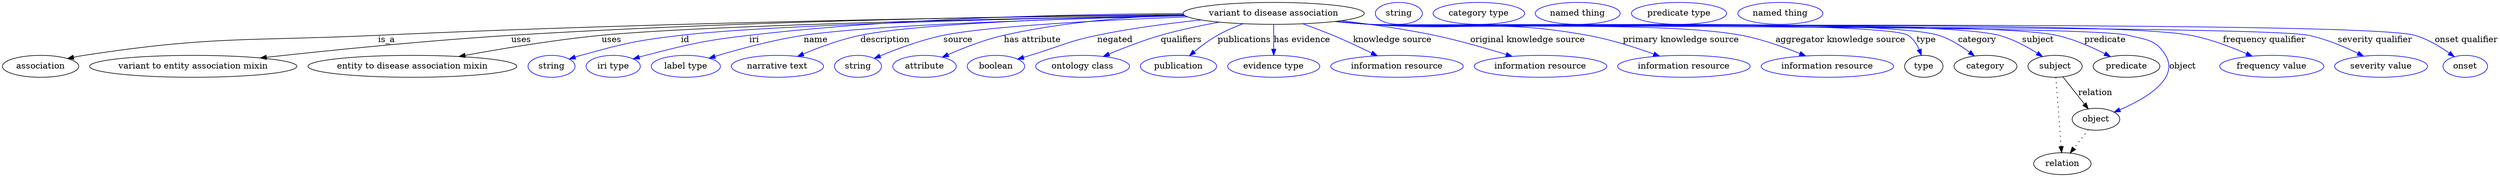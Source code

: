 digraph {
	graph [bb="0,0,4084.4,283"];
	node [label="\N"];
	"variant to disease association"	[height=0.5,
		label="variant to disease association",
		pos="2079.4,265",
		width=4.1163];
	association	[height=0.5,
		pos="62.394,178",
		width=1.7332];
	"variant to disease association" -> association	[label=is_a,
		lp="629.39,221.5",
		pos="e,106.48,190.76 1932.3,262.65 1668.4,259.73 1097,251.23 615.39,229 400.9,219.1 345.65,228.45 133.39,196 127.91,195.16 122.23,194.11 \
116.58,192.95"];
	"variant to entity association mixin"	[height=0.5,
		pos="312.39,178",
		width=4.7121];
	"variant to disease association" -> "variant to entity association mixin"	[label=uses,
		lp="849.89,221.5",
		pos="e,422.25,191.72 1932,263.08 1698.7,260.9 1230,253.57 833.39,229 695.57,220.46 537.77,204.44 432.29,192.83"];
	"entity to disease association mixin"	[height=0.5,
		pos="671.39,178",
		width=4.7482];
	"variant to disease association" -> "entity to disease association mixin"	[label=uses,
		lp="996.89,221.5",
		pos="e,747.55,194.13 1933.7,261.69 1678.5,257.25 1160.8,246.4 980.39,229 904.69,221.7 819.4,207.44 757.64,196.01"];
	id	[color=blue,
		height=0.5,
		label=string,
		pos="898.39,178",
		width=1.0652];
	"variant to disease association" -> id	[color=blue,
		label=id,
		lp="1117.4,221.5",
		pos="e,927.37,190.01 1933.8,261.64 1703.4,257.42 1265.2,247.25 1110.4,229 1036.6,220.3 1018.1,215.79 946.39,196 943.28,195.14 940.08,\
194.18 936.89,193.17",
		style=solid];
	iri	[color=blue,
		height=0.5,
		label="iri type",
		pos="999.39,178",
		width=1.2277];
	"variant to disease association" -> iri	[color=blue,
		label=iri,
		lp="1229.4,221.5",
		pos="e,1032.3,190.21 1931.2,264.78 1759.8,264.1 1469.2,258.08 1221.4,229 1145.4,220.08 1126.5,215.05 1052.4,196 1049,195.13 1045.5,194.17 \
1042.1,193.16",
		style=solid];
	name	[color=blue,
		height=0.5,
		label="label type",
		pos="1118.4,178",
		width=1.5707];
	"variant to disease association" -> name	[color=blue,
		label=name,
		lp="1330.4,221.5",
		pos="e,1156.5,191.46 1934.7,261.03 1746.1,256.52 1426.6,246.58 1310.4,229 1260.5,221.46 1204.9,206.19 1166.4,194.5",
		style=solid];
	description	[color=blue,
		height=0.5,
		label="narrative text",
		pos="1268.4,178",
		width=2.0943];
	"variant to disease association" -> description	[color=blue,
		label=description,
		lp="1443.9,221.5",
		pos="e,1301.1,194.32 1933.8,261.61 1766.1,257.94 1501,249.12 1403.4,229 1371.2,222.37 1336.5,209.38 1310.4,198.3",
		style=solid];
	source	[color=blue,
		height=0.5,
		label=string,
		pos="1400.4,178",
		width=1.0652];
	"variant to disease association" -> source	[color=blue,
		label=source,
		lp="1562.4,221.5",
		pos="e,1427,191.19 1938.4,259.39 1804.1,254.18 1611.9,244.37 1538.4,229 1502.7,221.55 1463.9,206.83 1436.5,195.28",
		style=solid];
	"has attribute"	[color=blue,
		height=0.5,
		label=attribute,
		pos="1508.4,178",
		width=1.4443];
	"variant to disease association" -> "has attribute"	[color=blue,
		label="has attribute",
		lp="1684.4,221.5",
		pos="e,1537.3,193.03 1932,263 1845.2,259.78 1734,251.05 1637.4,229 1605.8,221.8 1571.7,208.32 1546.5,197.17",
		style=solid];
	negated	[color=blue,
		height=0.5,
		label=boolean,
		pos="1625.4,178",
		width=1.2999];
	"variant to disease association" -> negated	[color=blue,
		label=negated,
		lp="1819.4,221.5",
		pos="e,1660.6,189.93 1960.5,254.23 1908,248.72 1845.8,240.58 1790.4,229 1740.4,218.56 1729.2,210.87 1680.4,196 1677.1,194.99 1673.7,193.95 \
1670.2,192.9",
		style=solid];
	qualifiers	[color=blue,
		height=0.5,
		label="ontology class",
		pos="1766.4,178",
		width=2.1304];
	"variant to disease association" -> qualifiers	[color=blue,
		label=qualifiers,
		lp="1927.9,221.5",
		pos="e,1800.3,194.24 1990.2,250.57 1959.5,245.04 1925.2,237.84 1894.4,229 1865.5,220.71 1834.1,208.5 1809.7,198.21",
		style=solid];
	publications	[color=blue,
		height=0.5,
		label=publication,
		pos="1923.4,178",
		width=1.7332];
	"variant to disease association" -> publications	[color=blue,
		label=publications,
		lp="2031.4,221.5",
		pos="e,1941.4,195.45 2029,247.93 2015.1,242.68 2000.3,236.3 1987.4,229 1974,221.42 1960.3,211.19 1949.1,201.95",
		style=solid];
	"has evidence"	[color=blue,
		height=0.5,
		label="evidence type",
		pos="2079.4,178",
		width=2.0943];
	"variant to disease association" -> "has evidence"	[color=blue,
		label="has evidence",
		lp="2125.9,221.5",
		pos="e,2079.4,196.18 2079.4,246.8 2079.4,235.16 2079.4,219.55 2079.4,206.24",
		style=solid];
	"knowledge source"	[color=blue,
		height=0.5,
		label="information resource",
		pos="2281.4,178",
		width=3.015];
	"variant to disease association" -> "knowledge source"	[color=blue,
		label="knowledge source",
		lp="2273.9,221.5",
		pos="e,2249.1,195.37 2127.1,247.83 2142.9,242.2 2160.5,235.62 2176.4,229 2197.7,220.11 2220.9,209.19 2240.1,199.83",
		style=solid];
	"original knowledge source"	[color=blue,
		height=0.5,
		label="information resource",
		pos="2516.4,178",
		width=3.015];
	"variant to disease association" -> "original knowledge source"	[color=blue,
		label="original knowledge source",
		lp="2495.4,221.5",
		pos="e,2470,194.37 2190.1,252.95 2237.3,247.29 2292.8,239.37 2342.4,229 2382.3,220.66 2426.4,207.94 2460.3,197.41",
		style=solid];
	"primary knowledge source"	[color=blue,
		height=0.5,
		label="information resource",
		pos="2751.4,178",
		width=3.015];
	"variant to disease association" -> "primary knowledge source"	[color=blue,
		label="primary knowledge source",
		lp="2746.4,221.5",
		pos="e,2711.5,194.75 2182.6,252.05 2200.8,250.18 2219.7,248.4 2237.4,247 2395.3,234.52 2437.5,257.13 2593.4,229 2630.6,222.29 2671.2,\
209.31 2701.9,198.26",
		style=solid];
	"aggregator knowledge source"	[color=blue,
		height=0.5,
		label="information resource",
		pos="2986.4,178",
		width=3.015];
	"variant to disease association" -> "aggregator knowledge source"	[color=blue,
		label="aggregator knowledge source",
		lp="3007.9,221.5",
		pos="e,2950.7,195.14 2181.3,251.86 2199.9,249.98 2219.2,248.24 2237.4,247 2372.2,237.76 2712.5,253.89 2845.4,229 2878.5,222.8 2914.3,\
210.04 2941.5,198.97",
		style=solid];
	type	[height=0.5,
		pos="3144.4,178",
		width=0.86659];
	"variant to disease association" -> type	[color=blue,
		label=type,
		lp="3148.4,221.5",
		pos="e,3140.4,196.04 2180.4,251.81 2199.3,249.9 2218.9,248.18 2237.4,247 2286.2,243.88 3076.8,254.83 3118.4,229 3126.9,223.69 3132.8,\
214.58 3136.8,205.58",
		style=solid];
	category	[height=0.5,
		pos="3245.4,178",
		width=1.4263];
	"variant to disease association" -> category	[color=blue,
		label=category,
		lp="3231.9,221.5",
		pos="e,3227.3,194.98 2180.4,251.79 2199.3,249.89 2218.9,248.17 2237.4,247 2340.7,240.46 3069.5,259.34 3168.4,229 3186.8,223.35 3205,211.88 \
3219.1,201.35",
		style=solid];
	subject	[height=0.5,
		pos="3359.4,178",
		width=1.2277];
	"variant to disease association" -> subject	[color=blue,
		label=subject,
		lp="3331.4,221.5",
		pos="e,3338.7,194.04 2180.4,251.77 2199.3,249.86 2218.9,248.15 2237.4,247 2351.6,239.87 3156.7,258.17 3267.4,229 3289.8,223.08 3312.8,\
210.62 3330.2,199.62",
		style=solid];
	predicate	[height=0.5,
		pos="3476.4,178",
		width=1.5165];
	"variant to disease association" -> predicate	[color=blue,
		label=predicate,
		lp="3441.4,221.5",
		pos="e,3450,194.07 2180.4,251.74 2199.3,249.84 2218.9,248.14 2237.4,247 2362.1,239.31 3239.3,255.41 3361.4,229 3389.3,222.96 3418.8,209.97 \
3441,198.74",
		style=solid];
	object	[height=0.5,
		pos="3426.4,91",
		width=1.0832];
	"variant to disease association" -> object	[color=blue,
		label=object,
		lp="3568.4,178",
		pos="e,3456.1,102.68 2180,251.76 2199,249.85 2218.8,248.13 2237.4,247 2306.3,242.8 3412.6,246.42 3479.4,229 3509.2,221.22 3524.6,222.48 \
3540.4,196 3563.5,157.25 3506.9,124.48 3465.4,106.59",
		style=solid];
	"frequency qualifier"	[color=blue,
		height=0.5,
		label="frequency value",
		pos="3714.4,178",
		width=2.3651];
	"variant to disease association" -> "frequency qualifier"	[color=blue,
		label="frequency qualifier",
		lp="3702.4,221.5",
		pos="e,3682.2,194.7 2180,251.75 2199,249.83 2218.8,248.12 2237.4,247 2386.5,238 3434.6,256.69 3581.4,229 3613.1,223.02 3647.1,210.1 3672.8,\
198.89",
		style=solid];
	"severity qualifier"	[color=blue,
		height=0.5,
		label="severity value",
		pos="3893.4,178",
		width=2.1123];
	"variant to disease association" -> "severity qualifier"	[color=blue,
		label="severity qualifier",
		lp="3883.4,221.5",
		pos="e,3864.6,194.83 2180,251.72 2199,249.81 2218.8,248.11 2237.4,247 2322.6,241.93 3690.8,246.36 3774.4,229 3802.7,223.11 3832.8,210.43 \
3855.6,199.32",
		style=solid];
	"onset qualifier"	[color=blue,
		height=0.5,
		label=onset,
		pos="4030.4,178",
		width=1.011];
	"variant to disease association" -> "onset qualifier"	[color=blue,
		label="onset qualifier",
		lp="4032.9,221.5",
		pos="e,4012.5,193.83 2180,251.7 2199,249.79 2218.8,248.1 2237.4,247 2332.3,241.41 3857,255.18 3948.4,229 3968.6,223.2 3988.8,210.97 4004.1,\
200.05",
		style=solid];
	association_type	[color=blue,
		height=0.5,
		label=string,
		pos="2284.4,265",
		width=1.0652];
	association_category	[color=blue,
		height=0.5,
		label="category type",
		pos="2415.4,265",
		width=2.0762];
	subject -> object	[label=relation,
		lp="3425.4,134.5",
		pos="e,3413.7,108.05 3372.3,160.61 3382.3,147.95 3396.3,130.24 3407.5,115.98"];
	relation	[height=0.5,
		pos="3371.4,18",
		width=1.2999];
	subject -> relation	[pos="e,3370.1,36.188 3360.7,159.79 3362.8,132.48 3366.8,78.994 3369.3,46.38",
		style=dotted];
	"variant to disease association_subject"	[color=blue,
		height=0.5,
		label="named thing",
		pos="2577.4,265",
		width=1.9318];
	"variant to disease association_predicate"	[color=blue,
		height=0.5,
		label="predicate type",
		pos="2743.4,265",
		width=2.1665];
	object -> relation	[pos="e,3384.2,35.54 3413.9,73.889 3407,64.939 3398.2,53.617 3390.4,43.584",
		style=dotted];
	"variant to disease association_object"	[color=blue,
		height=0.5,
		label="named thing",
		pos="2909.4,265",
		width=1.9318];
}
